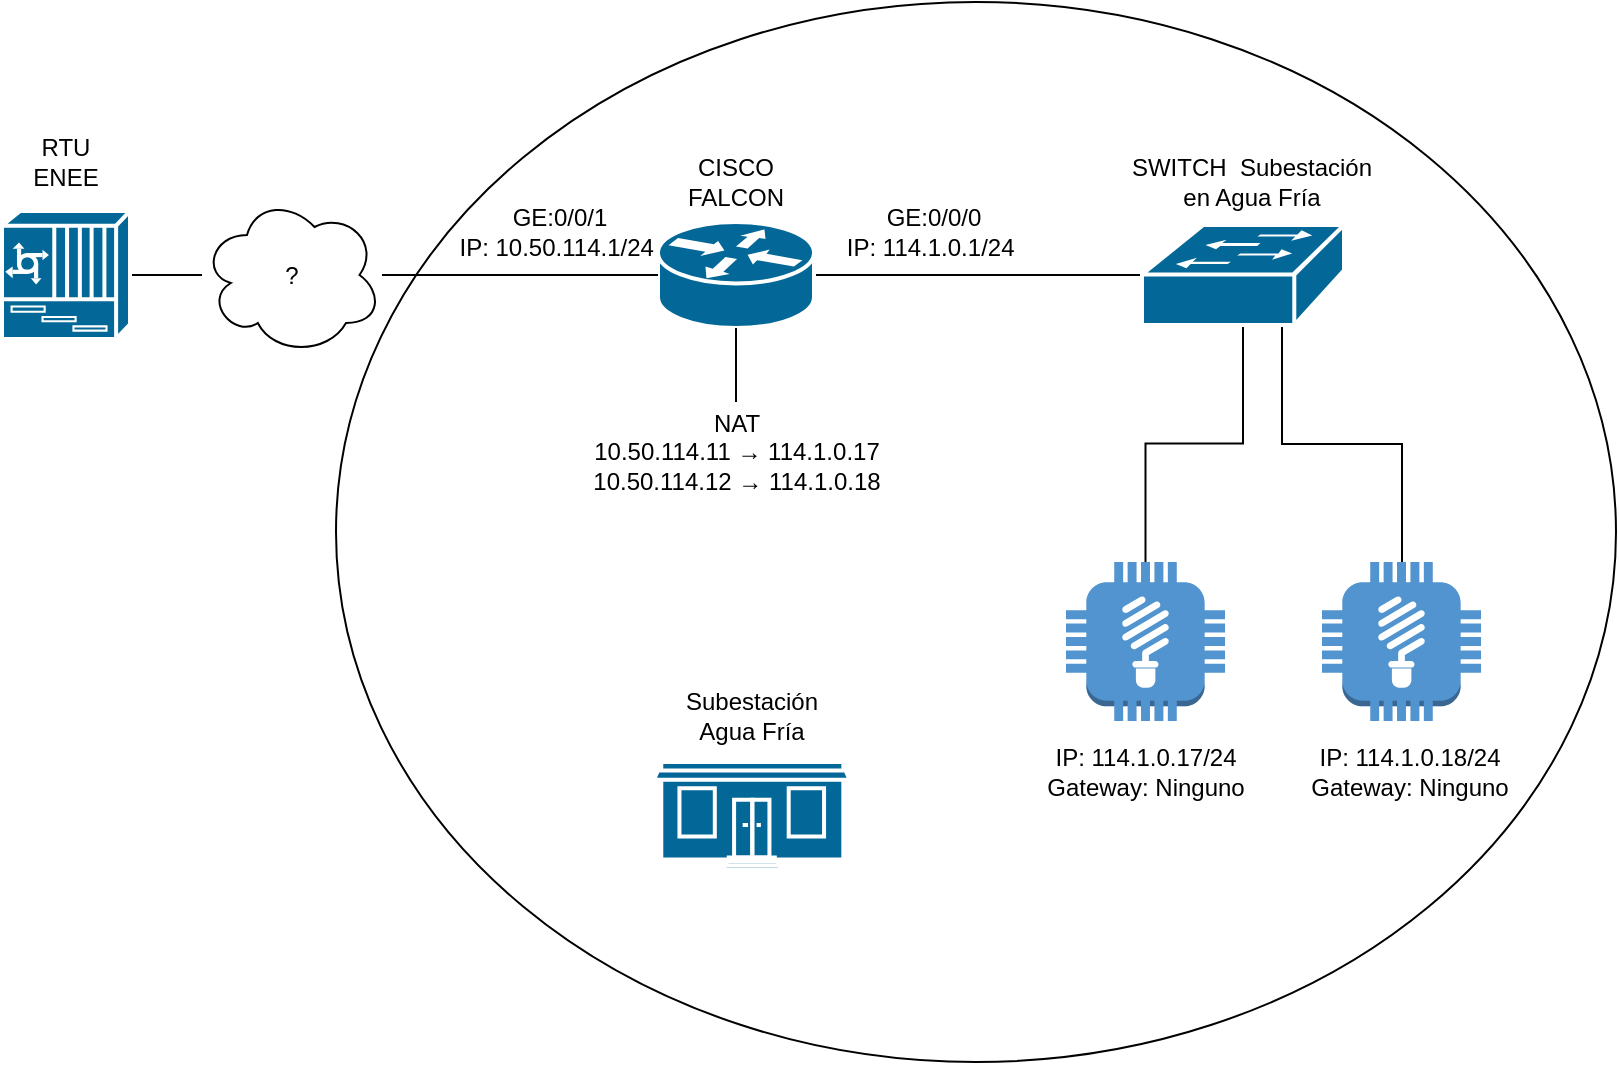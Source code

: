 <mxfile version="14.2.9" type="github">
  <diagram id="cog-l0Yxrh7_ed3xdmKw" name="Page-1">
    <mxGraphModel dx="1021" dy="614" grid="1" gridSize="10" guides="1" tooltips="1" connect="1" arrows="1" fold="1" page="1" pageScale="1" pageWidth="827" pageHeight="1169" math="0" shadow="0">
      <root>
        <mxCell id="0" />
        <mxCell id="1" parent="0" />
        <mxCell id="z94WS6gcPtJ9C5WA1-7h-24" value="" style="ellipse;whiteSpace=wrap;html=1;" vertex="1" parent="1">
          <mxGeometry x="187" y="20" width="640" height="530" as="geometry" />
        </mxCell>
        <mxCell id="z94WS6gcPtJ9C5WA1-7h-16" style="edgeStyle=orthogonalEdgeStyle;rounded=0;orthogonalLoop=1;jettySize=auto;html=1;endArrow=none;endFill=0;" edge="1" parent="1" source="z94WS6gcPtJ9C5WA1-7h-1" target="z94WS6gcPtJ9C5WA1-7h-9">
          <mxGeometry relative="1" as="geometry" />
        </mxCell>
        <mxCell id="z94WS6gcPtJ9C5WA1-7h-19" style="edgeStyle=orthogonalEdgeStyle;rounded=0;orthogonalLoop=1;jettySize=auto;html=1;entryX=1;entryY=0.5;entryDx=0;entryDy=0;entryPerimeter=0;endArrow=none;endFill=0;" edge="1" parent="1" source="z94WS6gcPtJ9C5WA1-7h-20" target="z94WS6gcPtJ9C5WA1-7h-17">
          <mxGeometry relative="1" as="geometry" />
        </mxCell>
        <mxCell id="z94WS6gcPtJ9C5WA1-7h-1" value="" style="shape=mxgraph.cisco.routers.router;html=1;pointerEvents=1;dashed=0;fillColor=#036897;strokeColor=#ffffff;strokeWidth=2;verticalLabelPosition=bottom;verticalAlign=top;align=center;outlineConnect=0;" vertex="1" parent="1">
          <mxGeometry x="348" y="130" width="78" height="53" as="geometry" />
        </mxCell>
        <mxCell id="z94WS6gcPtJ9C5WA1-7h-2" value="CISCO FALCON" style="text;html=1;strokeColor=none;fillColor=none;align=center;verticalAlign=middle;whiteSpace=wrap;rounded=0;" vertex="1" parent="1">
          <mxGeometry x="367" y="100" width="40" height="20" as="geometry" />
        </mxCell>
        <mxCell id="z94WS6gcPtJ9C5WA1-7h-3" value="GE:0/0/0&lt;br&gt;IP: 114.1.0.1/24&amp;nbsp;" style="text;html=1;strokeColor=none;fillColor=none;align=center;verticalAlign=middle;whiteSpace=wrap;rounded=0;" vertex="1" parent="1">
          <mxGeometry x="420" y="120" width="132" height="29" as="geometry" />
        </mxCell>
        <mxCell id="z94WS6gcPtJ9C5WA1-7h-4" value="GE:0/0/1&lt;br&gt;IP:&amp;nbsp;&lt;span class=&quot;fontstyle0&quot;&gt;10.50.114.1&lt;/span&gt;/24&amp;nbsp;" style="text;html=1;strokeColor=none;fillColor=none;align=center;verticalAlign=middle;whiteSpace=wrap;rounded=0;" vertex="1" parent="1">
          <mxGeometry x="250" y="120" width="98" height="29" as="geometry" />
        </mxCell>
        <mxCell id="z94WS6gcPtJ9C5WA1-7h-5" style="edgeStyle=none;rounded=0;orthogonalLoop=1;jettySize=auto;html=1;entryX=0.5;entryY=1;entryDx=0;entryDy=0;entryPerimeter=0;endArrow=none;endFill=0;" edge="1" parent="1" source="z94WS6gcPtJ9C5WA1-7h-6" target="z94WS6gcPtJ9C5WA1-7h-1">
          <mxGeometry relative="1" as="geometry" />
        </mxCell>
        <mxCell id="z94WS6gcPtJ9C5WA1-7h-6" value="NAT&lt;br&gt;&lt;div&gt;&lt;div&gt;10.50.114.11 → 114.1.0.17&lt;/div&gt;&lt;div&gt;10.50.114.12 → 114.1.0.18&lt;/div&gt;&lt;/div&gt;" style="text;html=1;strokeColor=none;fillColor=none;align=center;verticalAlign=middle;whiteSpace=wrap;rounded=0;" vertex="1" parent="1">
          <mxGeometry x="296.5" y="220" width="181" height="50" as="geometry" />
        </mxCell>
        <mxCell id="z94WS6gcPtJ9C5WA1-7h-7" style="edgeStyle=orthogonalEdgeStyle;rounded=0;orthogonalLoop=1;jettySize=auto;html=1;endArrow=none;endFill=0;" edge="1" parent="1" source="z94WS6gcPtJ9C5WA1-7h-9" target="z94WS6gcPtJ9C5WA1-7h-11">
          <mxGeometry relative="1" as="geometry" />
        </mxCell>
        <mxCell id="z94WS6gcPtJ9C5WA1-7h-8" style="edgeStyle=orthogonalEdgeStyle;rounded=0;orthogonalLoop=1;jettySize=auto;html=1;endArrow=none;endFill=0;" edge="1" parent="1" source="z94WS6gcPtJ9C5WA1-7h-9" target="z94WS6gcPtJ9C5WA1-7h-12">
          <mxGeometry relative="1" as="geometry">
            <Array as="points">
              <mxPoint x="660" y="241" />
              <mxPoint x="720" y="241" />
            </Array>
          </mxGeometry>
        </mxCell>
        <mxCell id="z94WS6gcPtJ9C5WA1-7h-9" value="" style="shape=mxgraph.cisco.switches.workgroup_switch;html=1;pointerEvents=1;dashed=0;fillColor=#036897;strokeColor=#ffffff;strokeWidth=2;verticalLabelPosition=bottom;verticalAlign=top;align=center;outlineConnect=0;" vertex="1" parent="1">
          <mxGeometry x="590" y="131.5" width="101" height="50" as="geometry" />
        </mxCell>
        <mxCell id="z94WS6gcPtJ9C5WA1-7h-10" value="SWITCH&amp;nbsp; Subestación en Agua Fría" style="text;html=1;strokeColor=none;fillColor=none;align=center;verticalAlign=middle;whiteSpace=wrap;rounded=0;" vertex="1" parent="1">
          <mxGeometry x="580" y="100" width="130" height="20" as="geometry" />
        </mxCell>
        <mxCell id="z94WS6gcPtJ9C5WA1-7h-11" value="" style="outlineConnect=0;dashed=0;verticalLabelPosition=bottom;verticalAlign=top;align=center;html=1;shape=mxgraph.aws3.lightbulb;fillColor=#5294CF;gradientColor=none;" vertex="1" parent="1">
          <mxGeometry x="552" y="300" width="79.5" height="79.5" as="geometry" />
        </mxCell>
        <mxCell id="z94WS6gcPtJ9C5WA1-7h-12" value="" style="outlineConnect=0;dashed=0;verticalLabelPosition=bottom;verticalAlign=top;align=center;html=1;shape=mxgraph.aws3.lightbulb;fillColor=#5294CF;gradientColor=none;" vertex="1" parent="1">
          <mxGeometry x="680" y="300" width="79.5" height="79.5" as="geometry" />
        </mxCell>
        <mxCell id="z94WS6gcPtJ9C5WA1-7h-14" value="IP: 114.1.0.17/24&lt;br&gt;Gateway: Ninguno" style="text;html=1;strokeColor=none;fillColor=none;align=center;verticalAlign=middle;whiteSpace=wrap;rounded=0;" vertex="1" parent="1">
          <mxGeometry x="525.75" y="390" width="132" height="29" as="geometry" />
        </mxCell>
        <mxCell id="z94WS6gcPtJ9C5WA1-7h-15" value="IP: 114.1.0.18/24&lt;br&gt;Gateway: Ninguno" style="text;html=1;strokeColor=none;fillColor=none;align=center;verticalAlign=middle;whiteSpace=wrap;rounded=0;" vertex="1" parent="1">
          <mxGeometry x="657.75" y="390" width="132" height="29" as="geometry" />
        </mxCell>
        <mxCell id="z94WS6gcPtJ9C5WA1-7h-17" value="" style="shape=mxgraph.cisco.misc.6700_series;html=1;pointerEvents=1;dashed=0;fillColor=#036897;strokeColor=#ffffff;strokeWidth=2;verticalLabelPosition=bottom;verticalAlign=top;align=center;outlineConnect=0;" vertex="1" parent="1">
          <mxGeometry x="20" y="124.5" width="64" height="64" as="geometry" />
        </mxCell>
        <mxCell id="z94WS6gcPtJ9C5WA1-7h-18" value="RTU ENEE" style="text;html=1;strokeColor=none;fillColor=none;align=center;verticalAlign=middle;whiteSpace=wrap;rounded=0;" vertex="1" parent="1">
          <mxGeometry x="32" y="90" width="40" height="20" as="geometry" />
        </mxCell>
        <mxCell id="z94WS6gcPtJ9C5WA1-7h-20" value="?" style="ellipse;shape=cloud;whiteSpace=wrap;html=1;" vertex="1" parent="1">
          <mxGeometry x="120" y="116.5" width="90" height="80" as="geometry" />
        </mxCell>
        <mxCell id="z94WS6gcPtJ9C5WA1-7h-21" style="edgeStyle=orthogonalEdgeStyle;rounded=0;orthogonalLoop=1;jettySize=auto;html=1;entryX=1;entryY=0.5;entryDx=0;entryDy=0;entryPerimeter=0;endArrow=none;endFill=0;" edge="1" parent="1" source="z94WS6gcPtJ9C5WA1-7h-1" target="z94WS6gcPtJ9C5WA1-7h-20">
          <mxGeometry relative="1" as="geometry">
            <mxPoint x="348" y="156.5" as="sourcePoint" />
            <mxPoint x="84" y="156.5" as="targetPoint" />
          </mxGeometry>
        </mxCell>
        <mxCell id="z94WS6gcPtJ9C5WA1-7h-22" value="" style="shape=mxgraph.cisco.buildings.small_business;html=1;pointerEvents=1;dashed=0;fillColor=#036897;strokeColor=#ffffff;strokeWidth=2;verticalLabelPosition=bottom;verticalAlign=top;align=center;outlineConnect=0;" vertex="1" parent="1">
          <mxGeometry x="345.88" y="400" width="98" height="54" as="geometry" />
        </mxCell>
        <mxCell id="z94WS6gcPtJ9C5WA1-7h-23" value="Subestación Agua Fría" style="text;html=1;strokeColor=none;fillColor=none;align=center;verticalAlign=middle;whiteSpace=wrap;rounded=0;" vertex="1" parent="1">
          <mxGeometry x="363.75" y="364" width="62.25" height="26" as="geometry" />
        </mxCell>
      </root>
    </mxGraphModel>
  </diagram>
</mxfile>
